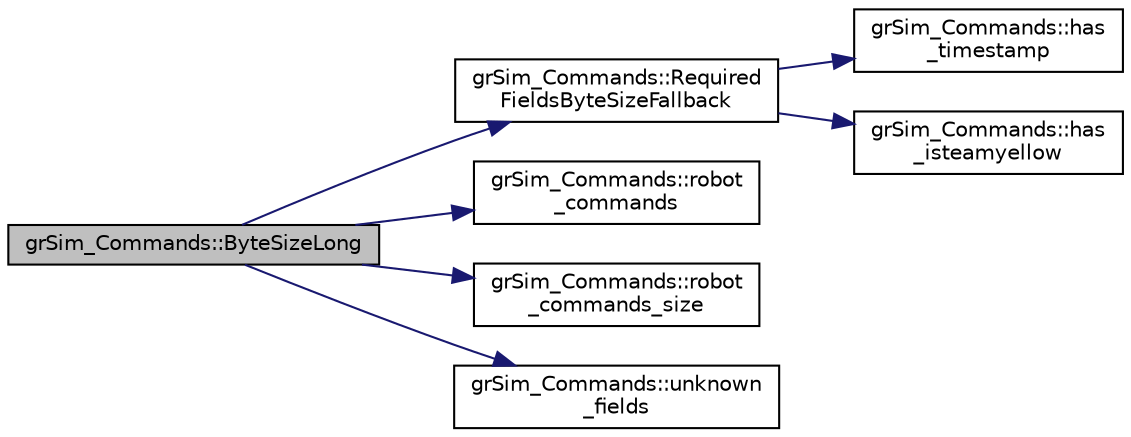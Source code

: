digraph "grSim_Commands::ByteSizeLong"
{
 // INTERACTIVE_SVG=YES
  edge [fontname="Helvetica",fontsize="10",labelfontname="Helvetica",labelfontsize="10"];
  node [fontname="Helvetica",fontsize="10",shape=record];
  rankdir="LR";
  Node1 [label="grSim_Commands::ByteSizeLong",height=0.2,width=0.4,color="black", fillcolor="grey75", style="filled", fontcolor="black"];
  Node1 -> Node2 [color="midnightblue",fontsize="10",style="solid",fontname="Helvetica"];
  Node2 [label="grSim_Commands::Required\lFieldsByteSizeFallback",height=0.2,width=0.4,color="black", fillcolor="white", style="filled",URL="$d0/d13/classgr_sim___commands.html#ada1bf1a3324d3893c0e6ce6a1ac4bf34"];
  Node2 -> Node3 [color="midnightblue",fontsize="10",style="solid",fontname="Helvetica"];
  Node3 [label="grSim_Commands::has\l_timestamp",height=0.2,width=0.4,color="black", fillcolor="white", style="filled",URL="$d0/d13/classgr_sim___commands.html#adbf9e39ef110cab516868130f79ce562"];
  Node2 -> Node4 [color="midnightblue",fontsize="10",style="solid",fontname="Helvetica"];
  Node4 [label="grSim_Commands::has\l_isteamyellow",height=0.2,width=0.4,color="black", fillcolor="white", style="filled",URL="$d0/d13/classgr_sim___commands.html#aaa2ff87f1d74235838c70e67916dc2ab"];
  Node1 -> Node5 [color="midnightblue",fontsize="10",style="solid",fontname="Helvetica"];
  Node5 [label="grSim_Commands::robot\l_commands",height=0.2,width=0.4,color="black", fillcolor="white", style="filled",URL="$d0/d13/classgr_sim___commands.html#a169443838efbf7a1ec780fb3300c8eee"];
  Node1 -> Node6 [color="midnightblue",fontsize="10",style="solid",fontname="Helvetica"];
  Node6 [label="grSim_Commands::robot\l_commands_size",height=0.2,width=0.4,color="black", fillcolor="white", style="filled",URL="$d0/d13/classgr_sim___commands.html#a8f37baa92a87f9d6ae305e318e50641c"];
  Node1 -> Node7 [color="midnightblue",fontsize="10",style="solid",fontname="Helvetica"];
  Node7 [label="grSim_Commands::unknown\l_fields",height=0.2,width=0.4,color="black", fillcolor="white", style="filled",URL="$d0/d13/classgr_sim___commands.html#a9515959a93e9bbbc9d67317059406f95"];
}
